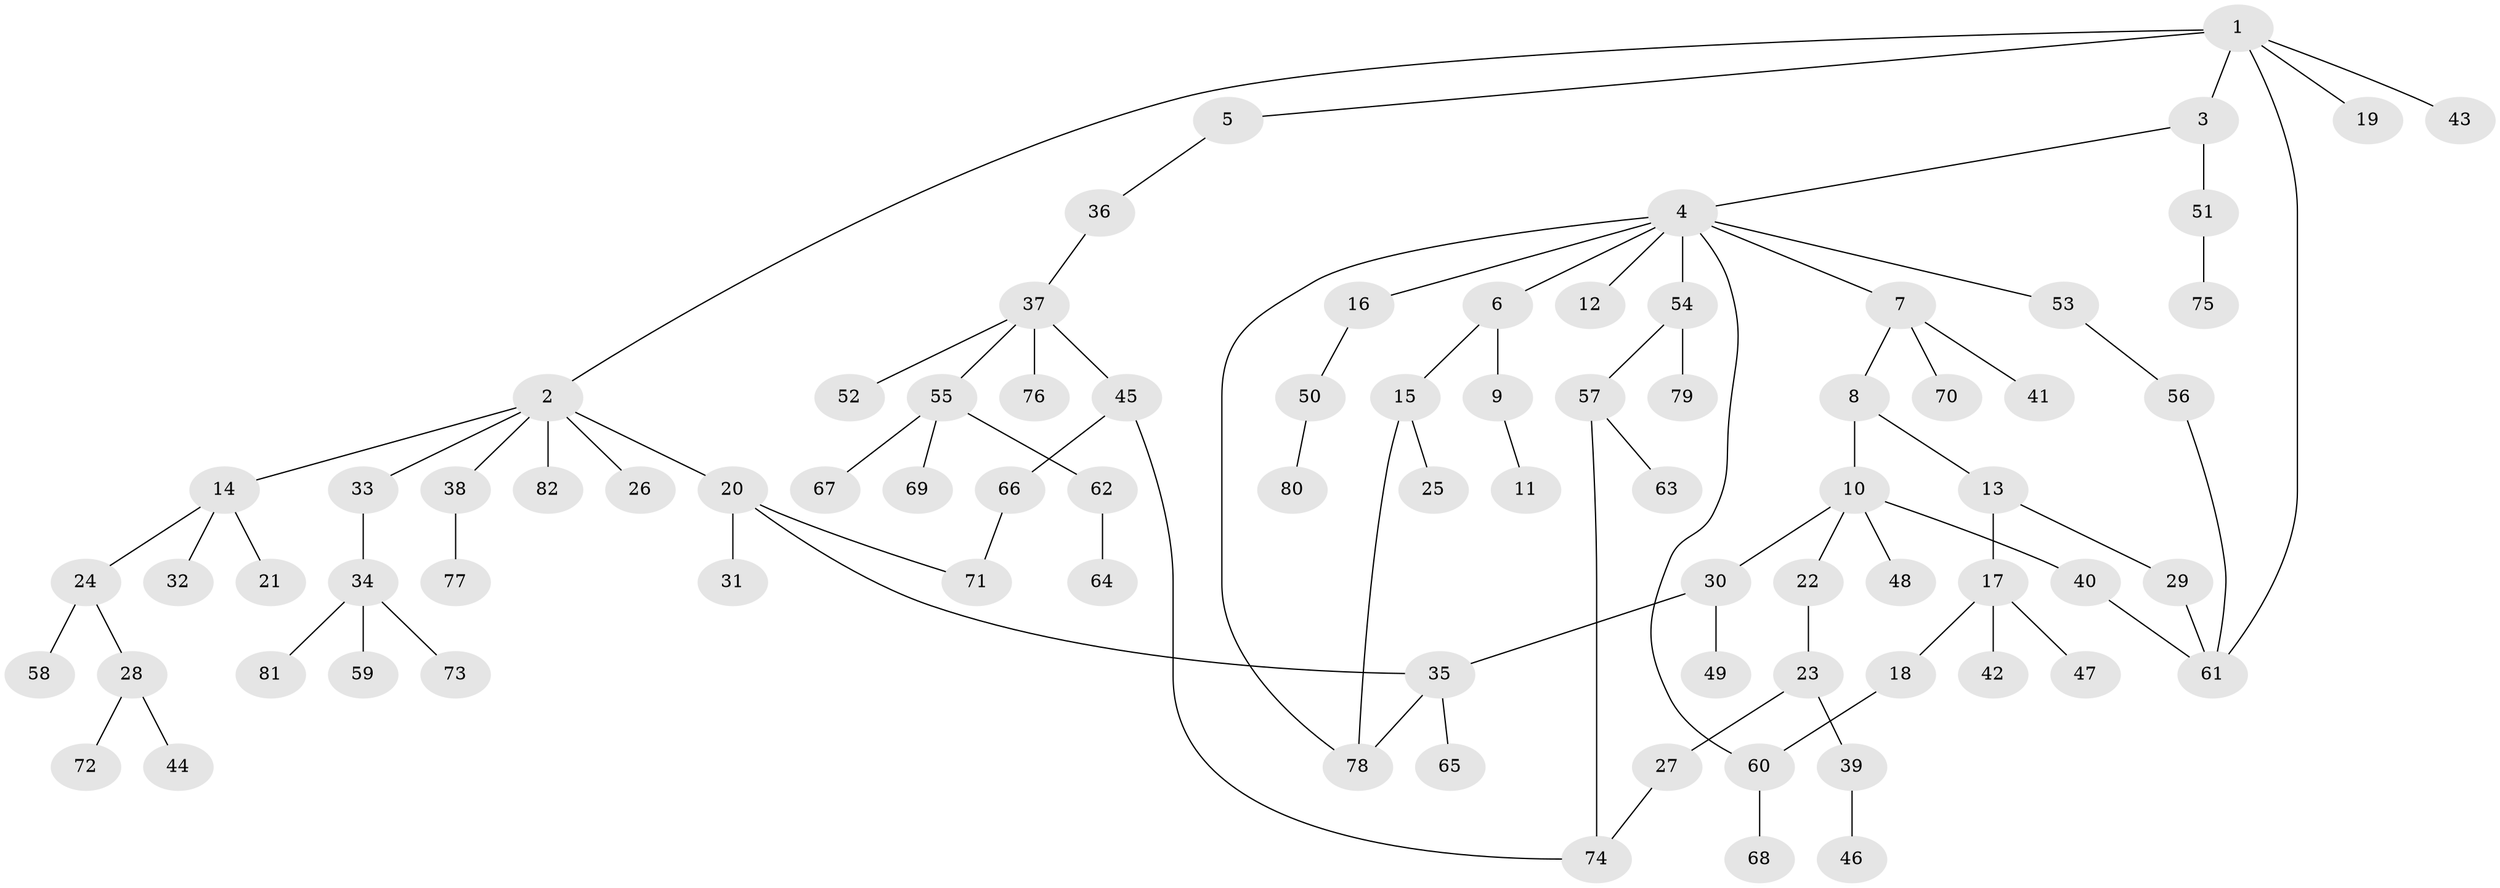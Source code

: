 // coarse degree distribution, {1: 0.75, 2: 0.125, 4: 0.03125, 18: 0.03125, 5: 0.03125, 7: 0.03125}
// Generated by graph-tools (version 1.1) at 2025/44/03/04/25 21:44:27]
// undirected, 82 vertices, 91 edges
graph export_dot {
graph [start="1"]
  node [color=gray90,style=filled];
  1;
  2;
  3;
  4;
  5;
  6;
  7;
  8;
  9;
  10;
  11;
  12;
  13;
  14;
  15;
  16;
  17;
  18;
  19;
  20;
  21;
  22;
  23;
  24;
  25;
  26;
  27;
  28;
  29;
  30;
  31;
  32;
  33;
  34;
  35;
  36;
  37;
  38;
  39;
  40;
  41;
  42;
  43;
  44;
  45;
  46;
  47;
  48;
  49;
  50;
  51;
  52;
  53;
  54;
  55;
  56;
  57;
  58;
  59;
  60;
  61;
  62;
  63;
  64;
  65;
  66;
  67;
  68;
  69;
  70;
  71;
  72;
  73;
  74;
  75;
  76;
  77;
  78;
  79;
  80;
  81;
  82;
  1 -- 2;
  1 -- 3;
  1 -- 5;
  1 -- 19;
  1 -- 43;
  1 -- 61;
  2 -- 14;
  2 -- 20;
  2 -- 26;
  2 -- 33;
  2 -- 38;
  2 -- 82;
  3 -- 4;
  3 -- 51;
  4 -- 6;
  4 -- 7;
  4 -- 12;
  4 -- 16;
  4 -- 53;
  4 -- 54;
  4 -- 60;
  4 -- 78;
  5 -- 36;
  6 -- 9;
  6 -- 15;
  7 -- 8;
  7 -- 41;
  7 -- 70;
  8 -- 10;
  8 -- 13;
  9 -- 11;
  10 -- 22;
  10 -- 30;
  10 -- 40;
  10 -- 48;
  13 -- 17;
  13 -- 29;
  14 -- 21;
  14 -- 24;
  14 -- 32;
  15 -- 25;
  15 -- 78;
  16 -- 50;
  17 -- 18;
  17 -- 42;
  17 -- 47;
  18 -- 60;
  20 -- 31;
  20 -- 71;
  20 -- 35;
  22 -- 23;
  23 -- 27;
  23 -- 39;
  24 -- 28;
  24 -- 58;
  27 -- 74;
  28 -- 44;
  28 -- 72;
  29 -- 61;
  30 -- 35;
  30 -- 49;
  33 -- 34;
  34 -- 59;
  34 -- 73;
  34 -- 81;
  35 -- 65;
  35 -- 78;
  36 -- 37;
  37 -- 45;
  37 -- 52;
  37 -- 55;
  37 -- 76;
  38 -- 77;
  39 -- 46;
  40 -- 61;
  45 -- 66;
  45 -- 74;
  50 -- 80;
  51 -- 75;
  53 -- 56;
  54 -- 57;
  54 -- 79;
  55 -- 62;
  55 -- 67;
  55 -- 69;
  56 -- 61;
  57 -- 63;
  57 -- 74;
  60 -- 68;
  62 -- 64;
  66 -- 71;
}
